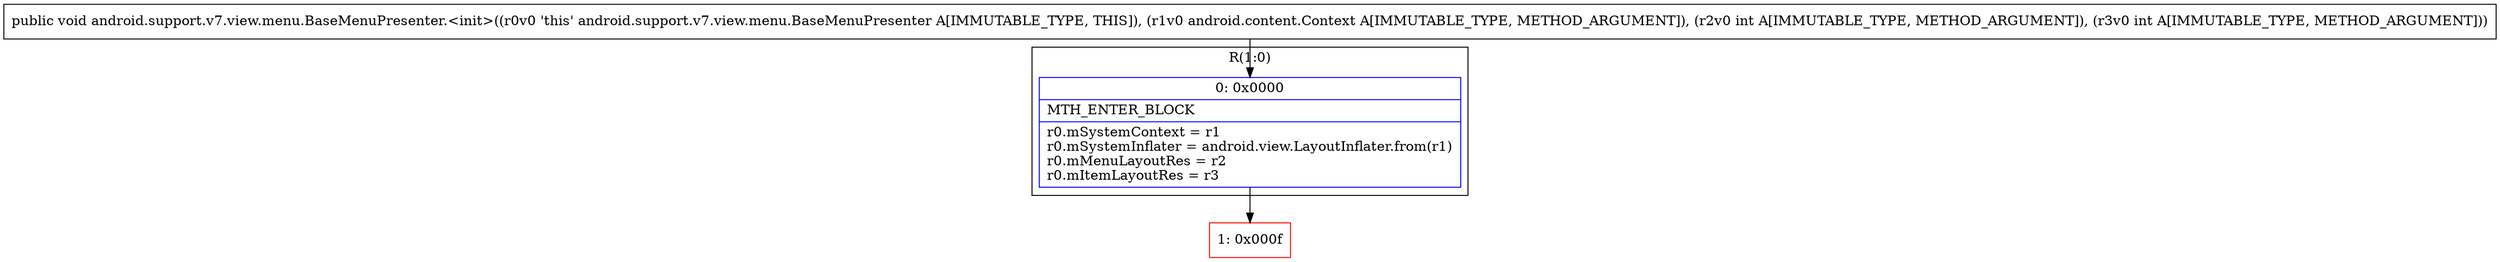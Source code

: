 digraph "CFG forandroid.support.v7.view.menu.BaseMenuPresenter.\<init\>(Landroid\/content\/Context;II)V" {
subgraph cluster_Region_1962818268 {
label = "R(1:0)";
node [shape=record,color=blue];
Node_0 [shape=record,label="{0\:\ 0x0000|MTH_ENTER_BLOCK\l|r0.mSystemContext = r1\lr0.mSystemInflater = android.view.LayoutInflater.from(r1)\lr0.mMenuLayoutRes = r2\lr0.mItemLayoutRes = r3\l}"];
}
Node_1 [shape=record,color=red,label="{1\:\ 0x000f}"];
MethodNode[shape=record,label="{public void android.support.v7.view.menu.BaseMenuPresenter.\<init\>((r0v0 'this' android.support.v7.view.menu.BaseMenuPresenter A[IMMUTABLE_TYPE, THIS]), (r1v0 android.content.Context A[IMMUTABLE_TYPE, METHOD_ARGUMENT]), (r2v0 int A[IMMUTABLE_TYPE, METHOD_ARGUMENT]), (r3v0 int A[IMMUTABLE_TYPE, METHOD_ARGUMENT])) }"];
MethodNode -> Node_0;
Node_0 -> Node_1;
}

